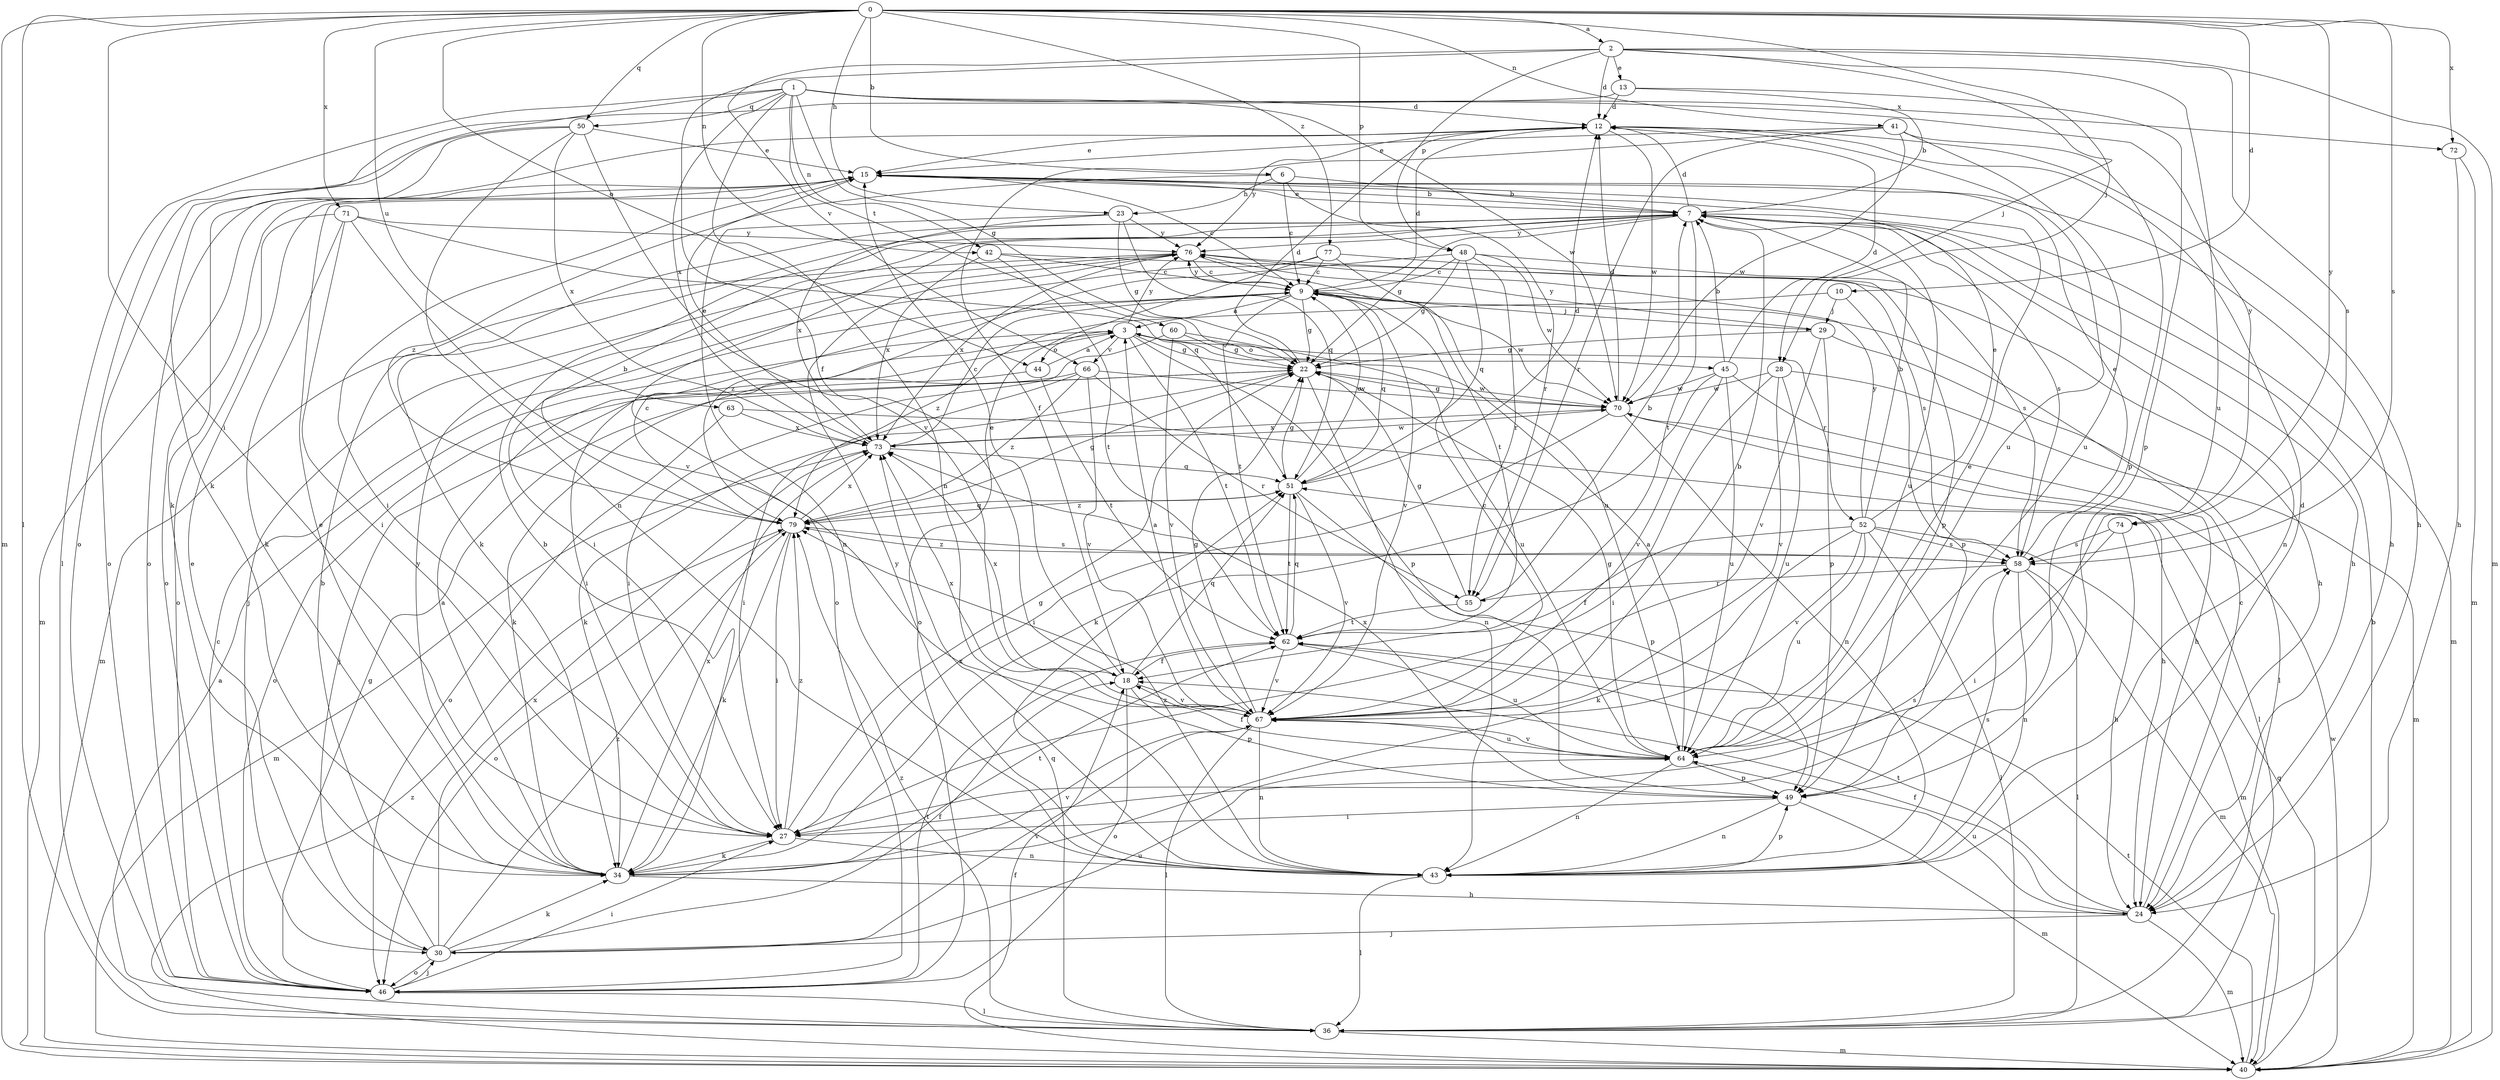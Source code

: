 strict digraph  {
0;
1;
2;
3;
6;
7;
9;
10;
12;
13;
15;
18;
22;
23;
24;
27;
28;
29;
30;
34;
36;
40;
41;
42;
43;
44;
45;
46;
48;
49;
50;
51;
52;
55;
58;
60;
62;
63;
64;
66;
67;
70;
71;
72;
73;
74;
76;
77;
79;
0 -> 2  [label=a];
0 -> 6  [label=b];
0 -> 10  [label=d];
0 -> 23  [label=h];
0 -> 27  [label=i];
0 -> 28  [label=j];
0 -> 36  [label=l];
0 -> 40  [label=m];
0 -> 41  [label=n];
0 -> 42  [label=n];
0 -> 44  [label=o];
0 -> 48  [label=p];
0 -> 50  [label=q];
0 -> 58  [label=s];
0 -> 63  [label=u];
0 -> 71  [label=x];
0 -> 72  [label=x];
0 -> 74  [label=y];
0 -> 77  [label=z];
1 -> 12  [label=d];
1 -> 22  [label=g];
1 -> 34  [label=k];
1 -> 36  [label=l];
1 -> 42  [label=n];
1 -> 43  [label=n];
1 -> 50  [label=q];
1 -> 60  [label=t];
1 -> 70  [label=w];
1 -> 72  [label=x];
1 -> 73  [label=x];
1 -> 74  [label=y];
2 -> 12  [label=d];
2 -> 13  [label=e];
2 -> 18  [label=f];
2 -> 28  [label=j];
2 -> 40  [label=m];
2 -> 48  [label=p];
2 -> 58  [label=s];
2 -> 64  [label=u];
2 -> 66  [label=v];
3 -> 22  [label=g];
3 -> 27  [label=i];
3 -> 44  [label=o];
3 -> 45  [label=o];
3 -> 49  [label=p];
3 -> 52  [label=r];
3 -> 62  [label=t];
3 -> 66  [label=v];
3 -> 76  [label=y];
6 -> 7  [label=b];
6 -> 9  [label=c];
6 -> 23  [label=h];
6 -> 55  [label=r];
6 -> 79  [label=z];
7 -> 12  [label=d];
7 -> 15  [label=e];
7 -> 22  [label=g];
7 -> 24  [label=h];
7 -> 34  [label=k];
7 -> 40  [label=m];
7 -> 43  [label=n];
7 -> 46  [label=o];
7 -> 58  [label=s];
7 -> 62  [label=t];
7 -> 64  [label=u];
7 -> 76  [label=y];
9 -> 3  [label=a];
9 -> 12  [label=d];
9 -> 22  [label=g];
9 -> 29  [label=j];
9 -> 51  [label=q];
9 -> 62  [label=t];
9 -> 67  [label=v];
9 -> 70  [label=w];
9 -> 76  [label=y];
10 -> 29  [label=j];
10 -> 49  [label=p];
10 -> 79  [label=z];
12 -> 15  [label=e];
12 -> 24  [label=h];
12 -> 46  [label=o];
12 -> 64  [label=u];
12 -> 70  [label=w];
12 -> 76  [label=y];
13 -> 7  [label=b];
13 -> 12  [label=d];
13 -> 46  [label=o];
13 -> 49  [label=p];
15 -> 7  [label=b];
15 -> 9  [label=c];
15 -> 24  [label=h];
15 -> 27  [label=i];
15 -> 40  [label=m];
15 -> 46  [label=o];
18 -> 15  [label=e];
18 -> 46  [label=o];
18 -> 49  [label=p];
18 -> 51  [label=q];
18 -> 67  [label=v];
18 -> 73  [label=x];
22 -> 12  [label=d];
22 -> 34  [label=k];
22 -> 43  [label=n];
22 -> 46  [label=o];
22 -> 70  [label=w];
23 -> 22  [label=g];
23 -> 43  [label=n];
23 -> 51  [label=q];
23 -> 73  [label=x];
23 -> 76  [label=y];
24 -> 9  [label=c];
24 -> 18  [label=f];
24 -> 30  [label=j];
24 -> 40  [label=m];
24 -> 62  [label=t];
24 -> 64  [label=u];
27 -> 22  [label=g];
27 -> 34  [label=k];
27 -> 43  [label=n];
27 -> 58  [label=s];
27 -> 79  [label=z];
28 -> 27  [label=i];
28 -> 40  [label=m];
28 -> 64  [label=u];
28 -> 67  [label=v];
28 -> 70  [label=w];
29 -> 22  [label=g];
29 -> 36  [label=l];
29 -> 49  [label=p];
29 -> 67  [label=v];
29 -> 76  [label=y];
30 -> 7  [label=b];
30 -> 15  [label=e];
30 -> 18  [label=f];
30 -> 34  [label=k];
30 -> 46  [label=o];
30 -> 64  [label=u];
30 -> 67  [label=v];
30 -> 73  [label=x];
30 -> 79  [label=z];
34 -> 3  [label=a];
34 -> 7  [label=b];
34 -> 15  [label=e];
34 -> 24  [label=h];
34 -> 62  [label=t];
34 -> 67  [label=v];
34 -> 73  [label=x];
34 -> 76  [label=y];
36 -> 3  [label=a];
36 -> 7  [label=b];
36 -> 40  [label=m];
36 -> 51  [label=q];
36 -> 79  [label=z];
40 -> 18  [label=f];
40 -> 51  [label=q];
40 -> 62  [label=t];
40 -> 70  [label=w];
40 -> 79  [label=z];
41 -> 15  [label=e];
41 -> 18  [label=f];
41 -> 49  [label=p];
41 -> 55  [label=r];
41 -> 64  [label=u];
41 -> 70  [label=w];
42 -> 9  [label=c];
42 -> 24  [label=h];
42 -> 62  [label=t];
42 -> 73  [label=x];
43 -> 12  [label=d];
43 -> 36  [label=l];
43 -> 49  [label=p];
43 -> 58  [label=s];
43 -> 73  [label=x];
43 -> 76  [label=y];
43 -> 79  [label=z];
44 -> 3  [label=a];
44 -> 30  [label=j];
44 -> 62  [label=t];
45 -> 7  [label=b];
45 -> 12  [label=d];
45 -> 24  [label=h];
45 -> 34  [label=k];
45 -> 64  [label=u];
45 -> 67  [label=v];
45 -> 70  [label=w];
46 -> 9  [label=c];
46 -> 22  [label=g];
46 -> 27  [label=i];
46 -> 30  [label=j];
46 -> 36  [label=l];
46 -> 62  [label=t];
48 -> 9  [label=c];
48 -> 22  [label=g];
48 -> 51  [label=q];
48 -> 55  [label=r];
48 -> 58  [label=s];
48 -> 70  [label=w];
48 -> 79  [label=z];
49 -> 27  [label=i];
49 -> 40  [label=m];
49 -> 43  [label=n];
49 -> 73  [label=x];
50 -> 15  [label=e];
50 -> 34  [label=k];
50 -> 43  [label=n];
50 -> 46  [label=o];
50 -> 67  [label=v];
50 -> 73  [label=x];
51 -> 9  [label=c];
51 -> 12  [label=d];
51 -> 22  [label=g];
51 -> 49  [label=p];
51 -> 62  [label=t];
51 -> 67  [label=v];
51 -> 79  [label=z];
52 -> 7  [label=b];
52 -> 15  [label=e];
52 -> 18  [label=f];
52 -> 34  [label=k];
52 -> 36  [label=l];
52 -> 40  [label=m];
52 -> 58  [label=s];
52 -> 64  [label=u];
52 -> 67  [label=v];
52 -> 76  [label=y];
55 -> 7  [label=b];
55 -> 22  [label=g];
55 -> 62  [label=t];
58 -> 15  [label=e];
58 -> 36  [label=l];
58 -> 40  [label=m];
58 -> 43  [label=n];
58 -> 55  [label=r];
58 -> 79  [label=z];
60 -> 22  [label=g];
60 -> 27  [label=i];
60 -> 64  [label=u];
60 -> 67  [label=v];
62 -> 18  [label=f];
62 -> 51  [label=q];
62 -> 64  [label=u];
62 -> 67  [label=v];
63 -> 24  [label=h];
63 -> 46  [label=o];
63 -> 73  [label=x];
64 -> 3  [label=a];
64 -> 15  [label=e];
64 -> 18  [label=f];
64 -> 22  [label=g];
64 -> 43  [label=n];
64 -> 49  [label=p];
64 -> 67  [label=v];
66 -> 27  [label=i];
66 -> 34  [label=k];
66 -> 55  [label=r];
66 -> 67  [label=v];
66 -> 70  [label=w];
66 -> 79  [label=z];
67 -> 3  [label=a];
67 -> 7  [label=b];
67 -> 9  [label=c];
67 -> 22  [label=g];
67 -> 36  [label=l];
67 -> 43  [label=n];
67 -> 64  [label=u];
67 -> 73  [label=x];
70 -> 12  [label=d];
70 -> 22  [label=g];
70 -> 27  [label=i];
70 -> 36  [label=l];
70 -> 43  [label=n];
70 -> 73  [label=x];
71 -> 27  [label=i];
71 -> 34  [label=k];
71 -> 46  [label=o];
71 -> 51  [label=q];
71 -> 67  [label=v];
71 -> 76  [label=y];
72 -> 24  [label=h];
72 -> 40  [label=m];
73 -> 9  [label=c];
73 -> 15  [label=e];
73 -> 40  [label=m];
73 -> 51  [label=q];
73 -> 70  [label=w];
74 -> 24  [label=h];
74 -> 27  [label=i];
74 -> 58  [label=s];
76 -> 9  [label=c];
76 -> 30  [label=j];
76 -> 40  [label=m];
76 -> 58  [label=s];
76 -> 64  [label=u];
76 -> 73  [label=x];
77 -> 9  [label=c];
77 -> 27  [label=i];
77 -> 46  [label=o];
77 -> 49  [label=p];
77 -> 62  [label=t];
79 -> 7  [label=b];
79 -> 9  [label=c];
79 -> 22  [label=g];
79 -> 27  [label=i];
79 -> 34  [label=k];
79 -> 46  [label=o];
79 -> 51  [label=q];
79 -> 58  [label=s];
79 -> 73  [label=x];
}
